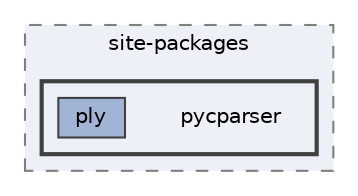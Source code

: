 digraph "C:/Users/LukeMabie/documents/Development/Password_Saver_Using_Django-master/venv/Lib/site-packages/pycparser"
{
 // LATEX_PDF_SIZE
  bgcolor="transparent";
  edge [fontname=Helvetica,fontsize=10,labelfontname=Helvetica,labelfontsize=10];
  node [fontname=Helvetica,fontsize=10,shape=box,height=0.2,width=0.4];
  compound=true
  subgraph clusterdir_880bfa2d0d53b289c2c7691ccbc75f95 {
    graph [ bgcolor="#edf0f7", pencolor="grey50", label="site-packages", fontname=Helvetica,fontsize=10 style="filled,dashed", URL="dir_880bfa2d0d53b289c2c7691ccbc75f95.html",tooltip=""]
  subgraph clusterdir_be37ecd1de0f869337a60b3fd3ce4ee1 {
    graph [ bgcolor="#edf0f7", pencolor="grey25", label="", fontname=Helvetica,fontsize=10 style="filled,bold", URL="dir_be37ecd1de0f869337a60b3fd3ce4ee1.html",tooltip=""]
    dir_be37ecd1de0f869337a60b3fd3ce4ee1 [shape=plaintext, label="pycparser"];
  dir_ab06ec6c047335072d7618e73350da28 [label="ply", fillcolor="#a2b4d6", color="grey25", style="filled", URL="dir_ab06ec6c047335072d7618e73350da28.html",tooltip=""];
  }
  }
}
